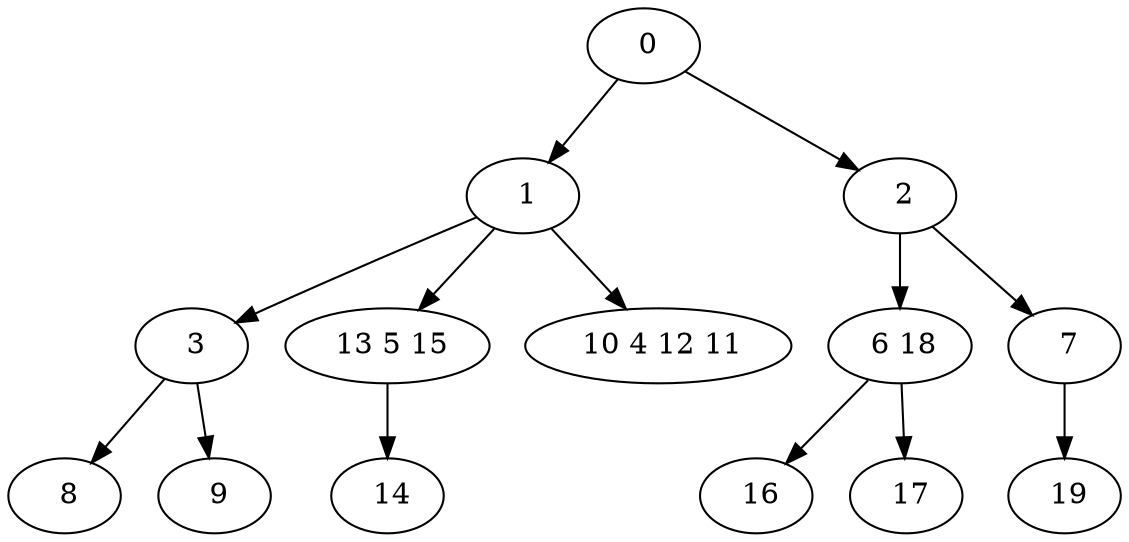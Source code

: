 digraph mytree {
" 0" -> " 1";
" 0" -> " 2";
" 1" -> " 3";
" 1" -> " 13 5 15";
" 1" -> " 10 4 12 11";
" 2" -> " 6 18";
" 2" -> " 7";
" 3" -> " 8";
" 3" -> " 9";
" 13 5 15" -> " 14";
" 14";
" 10 4 12 11";
" 6 18" -> " 16";
" 6 18" -> " 17";
" 7" -> " 19";
" 8";
" 9";
" 16";
" 17";
" 19";
}
